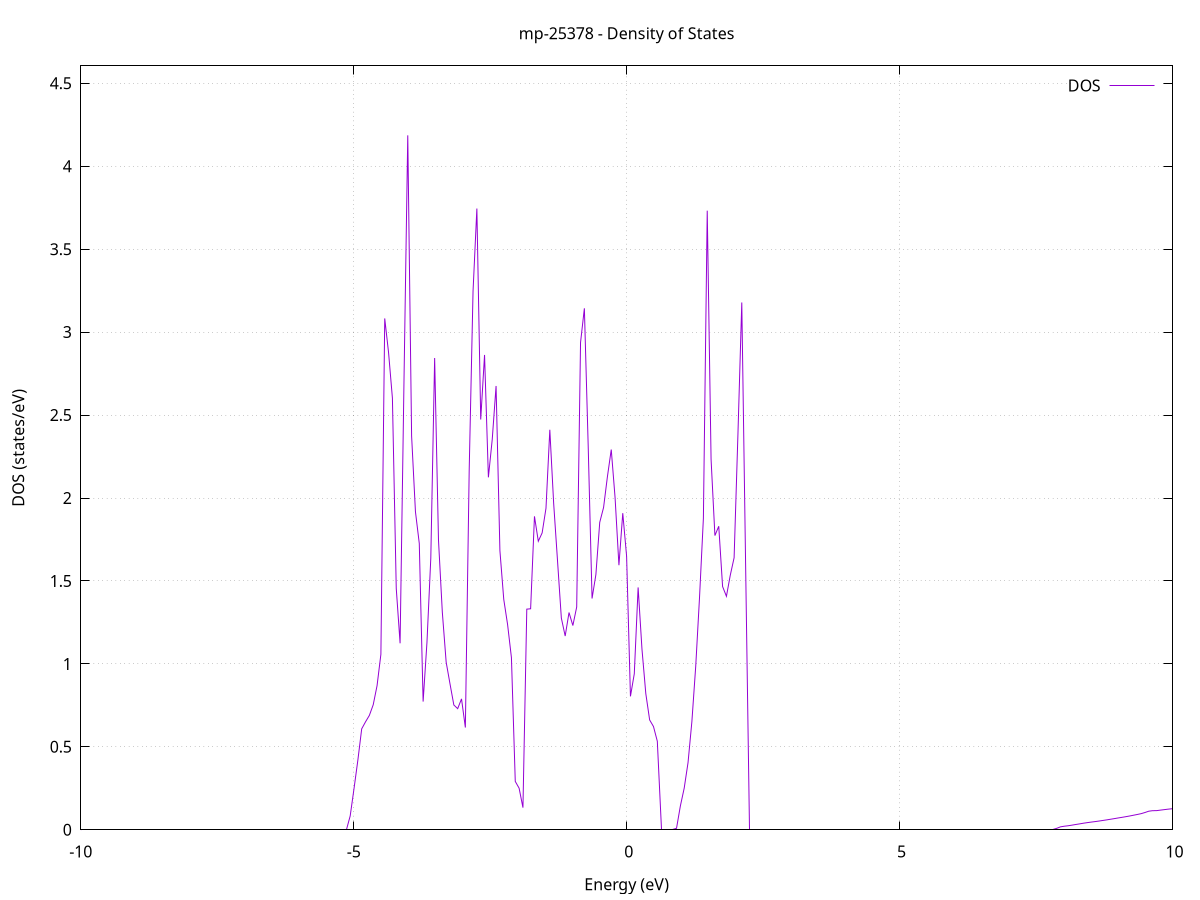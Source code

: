 set title 'mp-25378 - Density of States'
set xlabel 'Energy (eV)'
set ylabel 'DOS (states/eV)'
set grid
set xrange [-10:10]
set yrange [0:4.605]
set xzeroaxis lt -1
set terminal png size 800,600
set output 'mp-25378_dos_gnuplot.png'
plot '-' using 1:2 with lines title 'DOS'
-76.244400 0.000000
-76.174100 0.000000
-76.103800 0.000000
-76.033400 0.000000
-75.963100 0.000000
-75.892800 0.000000
-75.822400 0.000000
-75.752100 0.000000
-75.681800 0.000000
-75.611400 0.000000
-75.541100 0.000000
-75.470800 0.000000
-75.400400 0.000000
-75.330100 0.000000
-75.259700 0.000000
-75.189400 0.000000
-75.119100 0.000000
-75.048700 0.000000
-74.978400 0.000000
-74.908100 0.000000
-74.837700 0.000000
-74.767400 0.000000
-74.697100 0.000000
-74.626700 0.000000
-74.556400 0.000000
-74.486100 0.000000
-74.415700 0.000000
-74.345400 0.000000
-74.275000 0.000000
-74.204700 0.000000
-74.134400 0.000000
-74.064000 0.000000
-73.993700 0.000000
-73.923400 0.000000
-73.853000 0.000000
-73.782700 0.000000
-73.712400 0.000000
-73.642000 0.000000
-73.571700 0.000000
-73.501400 0.000000
-73.431000 0.000000
-73.360700 0.000000
-73.290300 0.000000
-73.220000 0.000000
-73.149700 0.000000
-73.079300 0.000000
-73.009000 0.000000
-72.938700 0.000000
-72.868300 0.000000
-72.798000 0.000000
-72.727700 0.000000
-72.657300 0.000000
-72.587000 0.000000
-72.516700 0.000000
-72.446300 0.000000
-72.376000 0.000000
-72.305700 0.000000
-72.235300 0.000000
-72.165000 0.000000
-72.094600 0.000000
-72.024300 0.000000
-71.954000 0.000000
-71.883600 0.000000
-71.813300 0.000000
-71.743000 0.000000
-71.672600 0.000000
-71.602300 0.000000
-71.532000 0.000000
-71.461600 0.000000
-71.391300 0.000000
-71.321000 0.000000
-71.250600 0.000000
-71.180300 0.000000
-71.109900 0.000000
-71.039600 0.000000
-70.969300 0.000000
-70.898900 0.000000
-70.828600 0.000000
-70.758300 0.000000
-70.687900 0.000000
-70.617600 0.000000
-70.547300 0.000000
-70.476900 0.000000
-70.406600 0.000000
-70.336300 0.000000
-70.265900 0.000000
-70.195600 0.000000
-70.125200 0.000000
-70.054900 0.000000
-69.984600 0.000000
-69.914200 0.000000
-69.843900 92.578200
-69.773600 0.000000
-69.703200 0.000000
-69.632900 0.000000
-69.562600 0.000000
-69.492200 0.000000
-69.421900 0.000000
-69.351600 0.000000
-69.281200 0.000000
-69.210900 0.000000
-69.140600 0.000000
-69.070200 0.000000
-68.999900 0.000000
-68.929500 0.000000
-68.859200 0.000000
-68.788900 0.000000
-68.718500 0.000000
-68.648200 0.000000
-68.577900 0.000000
-68.507500 0.000000
-68.437200 0.000000
-68.366900 0.000000
-68.296500 0.000000
-68.226200 0.000000
-68.155900 0.000000
-68.085500 0.000000
-68.015200 0.000000
-67.944800 0.000000
-67.874500 0.000000
-67.804200 0.000000
-67.733800 0.000000
-67.663500 0.000000
-67.593200 0.000000
-67.522800 0.000000
-67.452500 0.000000
-67.382200 0.000000
-67.311800 0.000000
-67.241500 0.000000
-67.171200 0.000000
-67.100800 0.000000
-67.030500 0.000000
-66.960100 0.000000
-66.889800 0.000000
-66.819500 0.000000
-66.749100 0.000000
-66.678800 0.000000
-66.608500 0.000000
-66.538100 0.000000
-66.467800 0.000000
-66.397500 0.000000
-66.327100 0.000000
-66.256800 0.000000
-66.186500 0.000000
-66.116100 0.000000
-66.045800 0.000000
-65.975500 0.000000
-65.905100 0.000000
-65.834800 0.000000
-65.764400 0.000000
-65.694100 0.000000
-65.623800 0.000000
-65.553400 0.000000
-65.483100 0.000000
-65.412800 0.000000
-65.342400 0.000000
-65.272100 0.000000
-65.201800 0.000000
-65.131400 0.000000
-65.061100 0.000000
-64.990800 0.000000
-64.920400 0.000000
-64.850100 0.000000
-64.779700 0.000000
-64.709400 0.000000
-64.639100 0.000000
-64.568700 0.000000
-64.498400 0.000000
-64.428100 0.000000
-64.357700 0.000000
-64.287400 0.000000
-64.217100 0.000000
-64.146700 0.000000
-64.076400 0.000000
-64.006100 0.000000
-63.935700 0.000000
-63.865400 0.000000
-63.795000 0.000000
-63.724700 0.000000
-63.654400 0.000000
-63.584000 0.000000
-63.513700 0.000000
-63.443400 0.000000
-63.373000 0.000000
-63.302700 0.000000
-63.232400 0.000000
-63.162000 0.000000
-63.091700 0.000000
-63.021400 0.000000
-62.951000 0.000000
-62.880700 0.000000
-62.810300 0.000000
-62.740000 0.000000
-62.669700 0.000000
-62.599300 0.000000
-62.529000 0.000000
-62.458700 0.000000
-62.388300 0.000000
-62.318000 0.000000
-62.247700 0.000000
-62.177300 0.000000
-62.107000 0.000000
-62.036700 0.000000
-61.966300 0.000000
-61.896000 0.000000
-61.825700 0.000000
-61.755300 0.000000
-61.685000 0.000000
-61.614600 0.000000
-61.544300 0.000000
-61.474000 0.000000
-61.403600 0.000000
-61.333300 0.000000
-61.263000 0.000000
-61.192600 0.000000
-61.122300 0.000000
-61.052000 0.000000
-60.981600 0.000000
-60.911300 0.000000
-60.841000 0.000000
-60.770600 0.000000
-60.700300 0.000000
-60.629900 0.000000
-60.559600 0.000000
-60.489300 0.000000
-60.418900 0.000000
-60.348600 0.000000
-60.278300 0.000000
-60.207900 0.000000
-60.137600 0.000000
-60.067300 0.000000
-59.996900 0.000000
-59.926600 0.000000
-59.856300 0.000000
-59.785900 0.000000
-59.715600 0.000000
-59.645200 0.000000
-59.574900 0.000000
-59.504600 0.000000
-59.434200 0.000000
-59.363900 0.000000
-59.293600 0.000000
-59.223200 0.000000
-59.152900 0.000000
-59.082600 0.000000
-59.012200 0.000000
-58.941900 0.000000
-58.871600 0.000000
-58.801200 0.000000
-58.730900 0.000000
-58.660600 0.000000
-58.590200 0.000000
-58.519900 0.000000
-58.449500 0.000000
-58.379200 0.000000
-58.308900 0.000000
-58.238500 0.000000
-58.168200 0.000000
-58.097900 0.000000
-58.027500 0.000000
-57.957200 0.000000
-57.886900 0.000000
-57.816500 0.000000
-57.746200 0.000000
-57.675900 0.000000
-57.605500 0.000000
-57.535200 0.000000
-57.464800 0.000000
-57.394500 0.000000
-57.324200 0.000000
-57.253800 0.000000
-57.183500 0.000000
-57.113200 0.000000
-57.042800 0.000000
-56.972500 0.000000
-56.902200 0.000000
-56.831800 0.000000
-56.761500 0.000000
-56.691200 0.000000
-56.620800 0.000000
-56.550500 0.000000
-56.480100 0.000000
-56.409800 0.000000
-56.339500 0.000000
-56.269100 0.000000
-56.198800 0.000000
-56.128500 0.000000
-56.058100 0.000000
-55.987800 0.000000
-55.917500 0.000000
-55.847100 0.000000
-55.776800 0.000000
-55.706500 0.000000
-55.636100 0.000000
-55.565800 0.000000
-55.495400 0.000000
-55.425100 0.000000
-55.354800 0.000000
-55.284400 0.000000
-55.214100 0.000000
-55.143800 0.000000
-55.073400 0.000000
-55.003100 0.000000
-54.932800 0.000000
-54.862400 0.000000
-54.792100 0.000000
-54.721800 0.000000
-54.651400 0.000000
-54.581100 0.000000
-54.510800 0.000000
-54.440400 0.000000
-54.370100 0.000000
-54.299700 0.000000
-54.229400 0.000000
-54.159100 0.000000
-54.088700 0.000000
-54.018400 0.000000
-53.948100 0.000000
-53.877700 0.000000
-53.807400 0.000000
-53.737100 0.000000
-53.666700 0.000000
-53.596400 0.000000
-53.526100 0.000000
-53.455700 0.000000
-53.385400 0.000000
-53.315000 0.000000
-53.244700 0.000000
-53.174400 0.000000
-53.104000 0.000000
-53.033700 0.000000
-52.963400 0.000000
-52.893000 0.000000
-52.822700 0.000000
-52.752400 0.000000
-52.682000 0.000000
-52.611700 0.000000
-52.541400 0.000000
-52.471000 0.000000
-52.400700 0.000000
-52.330300 0.000000
-52.260000 0.000000
-52.189700 0.000000
-52.119300 0.000000
-52.049000 0.000000
-51.978700 0.000000
-51.908300 0.000000
-51.838000 0.000000
-51.767700 0.000000
-51.697300 0.000000
-51.627000 0.000000
-51.556700 0.000000
-51.486300 0.000000
-51.416000 0.000000
-51.345700 0.000000
-51.275300 0.000000
-51.205000 0.000000
-51.134600 0.000000
-51.064300 0.000000
-50.994000 0.000000
-50.923600 0.000000
-50.853300 0.000000
-50.783000 0.000000
-50.712600 0.000000
-50.642300 0.000000
-50.572000 0.000000
-50.501600 0.000000
-50.431300 0.000000
-50.361000 0.000000
-50.290600 0.000000
-50.220300 0.000000
-50.149900 0.000000
-50.079600 0.000000
-50.009300 0.000000
-49.938900 0.000000
-49.868600 0.000000
-49.798300 0.000000
-49.727900 0.000000
-49.657600 0.000000
-49.587300 0.000000
-49.516900 0.000000
-49.446600 0.000000
-49.376300 0.000000
-49.305900 0.000000
-49.235600 0.000000
-49.165200 0.000000
-49.094900 0.000000
-49.024600 0.000000
-48.954200 0.000000
-48.883900 0.000000
-48.813600 0.000000
-48.743200 0.000000
-48.672900 0.000000
-48.602600 0.000000
-48.532200 0.000000
-48.461900 0.000000
-48.391600 0.000000
-48.321200 0.000000
-48.250900 0.000000
-48.180500 0.000000
-48.110200 0.000000
-48.039900 0.000000
-47.969500 0.000000
-47.899200 0.000000
-47.828900 0.000000
-47.758500 0.000000
-47.688200 0.000000
-47.617900 0.000000
-47.547500 0.000000
-47.477200 0.000000
-47.406900 0.000000
-47.336500 0.000000
-47.266200 0.000000
-47.195900 0.000000
-47.125500 0.000000
-47.055200 0.000000
-46.984800 0.000000
-46.914500 0.000000
-46.844200 0.000000
-46.773800 0.000000
-46.703500 0.000000
-46.633200 0.000000
-46.562800 0.000000
-46.492500 0.000000
-46.422200 0.000000
-46.351800 0.000000
-46.281500 0.000000
-46.211200 0.000000
-46.140800 0.000000
-46.070500 0.000000
-46.000100 0.000000
-45.929800 0.000000
-45.859500 0.000000
-45.789100 0.000000
-45.718800 0.000000
-45.648500 0.000000
-45.578100 0.000000
-45.507800 0.000000
-45.437500 0.000000
-45.367100 0.000000
-45.296800 0.000000
-45.226500 0.000000
-45.156100 0.000000
-45.085800 0.000000
-45.015400 0.000000
-44.945100 0.000000
-44.874800 0.000000
-44.804400 0.000000
-44.734100 0.000000
-44.663800 0.000000
-44.593400 0.000000
-44.523100 0.000000
-44.452800 0.000000
-44.382400 0.000000
-44.312100 0.000000
-44.241800 0.000000
-44.171400 0.000000
-44.101100 0.000000
-44.030800 0.000000
-43.960400 0.000000
-43.890100 0.000000
-43.819700 0.000000
-43.749400 0.000000
-43.679100 0.000000
-43.608700 0.000000
-43.538400 0.000000
-43.468100 0.000000
-43.397700 0.000000
-43.327400 0.000000
-43.257100 0.000000
-43.186700 0.000000
-43.116400 0.000000
-43.046100 0.000000
-42.975700 0.000000
-42.905400 0.000000
-42.835000 0.000000
-42.764700 0.000000
-42.694400 0.000000
-42.624000 0.000000
-42.553700 0.000000
-42.483400 0.000000
-42.413000 0.000000
-42.342700 0.000000
-42.272400 0.000000
-42.202000 0.000000
-42.131700 0.000000
-42.061400 0.000000
-41.991000 0.000000
-41.920700 0.000000
-41.850300 0.000000
-41.780000 0.000000
-41.709700 0.000000
-41.639300 0.000000
-41.569000 0.000000
-41.498700 0.000000
-41.428300 0.000000
-41.358000 0.000000
-41.287700 0.000000
-41.217300 0.000000
-41.147000 0.000000
-41.076700 0.000000
-41.006300 0.000000
-40.936000 0.000000
-40.865700 0.000000
-40.795300 0.000000
-40.725000 0.000000
-40.654600 0.000000
-40.584300 0.000000
-40.514000 0.000000
-40.443600 0.000000
-40.373300 0.000000
-40.303000 0.000000
-40.232600 0.000000
-40.162300 0.000000
-40.092000 0.000000
-40.021600 0.000000
-39.951300 0.000000
-39.881000 0.000000
-39.810600 0.000000
-39.740300 0.000000
-39.669900 0.000000
-39.599600 0.000000
-39.529300 0.000000
-39.458900 0.000000
-39.388600 0.000000
-39.318300 0.000000
-39.247900 0.000000
-39.177600 0.000000
-39.107300 0.000000
-39.036900 0.000000
-38.966600 0.000000
-38.896300 0.000000
-38.825900 0.000000
-38.755600 0.000000
-38.685200 0.000000
-38.614900 0.000000
-38.544600 0.000000
-38.474200 0.000000
-38.403900 0.000000
-38.333600 0.000000
-38.263200 0.000000
-38.192900 0.000000
-38.122600 0.000000
-38.052200 0.000000
-37.981900 0.000000
-37.911600 0.000000
-37.841200 0.000000
-37.770900 0.000000
-37.700500 0.000000
-37.630200 0.000000
-37.559900 0.000000
-37.489500 0.000000
-37.419200 0.000000
-37.348900 0.000000
-37.278500 0.000000
-37.208200 0.000000
-37.137900 0.000000
-37.067500 0.000000
-36.997200 0.000000
-36.926900 0.000000
-36.856500 0.000000
-36.786200 0.000000
-36.715900 0.000000
-36.645500 0.000000
-36.575200 0.000000
-36.504800 0.000000
-36.434500 0.000000
-36.364200 0.000000
-36.293800 0.000000
-36.223500 0.000000
-36.153200 0.000000
-36.082800 0.000000
-36.012500 0.000000
-35.942200 0.000000
-35.871800 0.000000
-35.801500 0.000000
-35.731200 0.000000
-35.660800 0.000000
-35.590500 0.000000
-35.520100 0.000000
-35.449800 0.000000
-35.379500 0.000000
-35.309100 0.000000
-35.238800 0.000000
-35.168500 0.000000
-35.098100 0.000000
-35.027800 0.000000
-34.957500 0.000000
-34.887100 0.000000
-34.816800 0.000000
-34.746500 0.000000
-34.676100 0.000000
-34.605800 0.000000
-34.535400 0.000000
-34.465100 0.000000
-34.394800 0.000000
-34.324400 0.000000
-34.254100 0.000000
-34.183800 0.000000
-34.113400 0.000000
-34.043100 0.000000
-33.972800 0.000000
-33.902400 0.000000
-33.832100 0.000000
-33.761800 0.000000
-33.691400 0.000000
-33.621100 0.000000
-33.550800 0.000000
-33.480400 0.000000
-33.410100 0.000000
-33.339700 0.000000
-33.269400 0.000000
-33.199100 0.000000
-33.128700 0.000000
-33.058400 0.000000
-32.988100 0.000000
-32.917700 0.000000
-32.847400 0.000000
-32.777100 0.000000
-32.706700 0.000000
-32.636400 0.000000
-32.566100 0.000000
-32.495700 0.000000
-32.425400 0.000000
-32.355000 0.000000
-32.284700 0.000000
-32.214400 0.000000
-32.144000 0.000000
-32.073700 0.000000
-32.003400 0.000000
-31.933000 0.000000
-31.862700 0.000000
-31.792400 0.000000
-31.722000 0.000000
-31.651700 0.000000
-31.581400 0.000000
-31.511000 0.000000
-31.440700 0.000000
-31.370300 0.000000
-31.300000 0.000000
-31.229700 0.000000
-31.159300 0.000000
-31.089000 0.000000
-31.018700 0.000000
-30.948300 0.000000
-30.878000 0.000000
-30.807700 0.000000
-30.737300 0.000000
-30.667000 0.000000
-30.596700 0.000000
-30.526300 0.000000
-30.456000 0.000000
-30.385600 0.000000
-30.315300 0.000000
-30.245000 0.000000
-30.174600 0.000000
-30.104300 0.000000
-30.034000 0.000000
-29.963600 0.000000
-29.893300 0.000000
-29.823000 0.000000
-29.752600 0.000000
-29.682300 0.000000
-29.612000 0.000000
-29.541600 0.000000
-29.471300 0.000000
-29.401000 0.000000
-29.330600 0.000000
-29.260300 0.000000
-29.189900 0.000000
-29.119600 0.000000
-29.049300 0.000000
-28.978900 0.000000
-28.908600 0.000000
-28.838300 0.000000
-28.767900 0.000000
-28.697600 0.000000
-28.627300 0.000000
-28.556900 0.000000
-28.486600 0.000000
-28.416300 0.000000
-28.345900 0.000000
-28.275600 0.000000
-28.205200 0.000000
-28.134900 0.000000
-28.064600 0.000000
-27.994200 0.000000
-27.923900 0.000000
-27.853600 0.000000
-27.783200 0.000000
-27.712900 0.000000
-27.642600 0.000000
-27.572200 0.000000
-27.501900 0.000000
-27.431600 0.000000
-27.361200 0.000000
-27.290900 0.000000
-27.220500 0.000000
-27.150200 0.000000
-27.079900 0.000000
-27.009500 0.000000
-26.939200 0.000000
-26.868900 0.000000
-26.798500 0.000000
-26.728200 0.000000
-26.657900 0.000000
-26.587500 0.000000
-26.517200 0.000000
-26.446900 0.000000
-26.376500 0.000000
-26.306200 0.000000
-26.235900 0.000000
-26.165500 0.000000
-26.095200 0.000000
-26.024800 0.000000
-25.954500 0.000000
-25.884200 0.000000
-25.813800 0.000000
-25.743500 0.000000
-25.673200 0.000000
-25.602800 0.000000
-25.532500 0.000000
-25.462200 0.000000
-25.391800 0.000000
-25.321500 0.000000
-25.251200 0.000000
-25.180800 0.000000
-25.110500 0.000000
-25.040100 0.000000
-24.969800 0.000000
-24.899500 0.000000
-24.829100 0.000000
-24.758800 0.000000
-24.688500 0.000000
-24.618100 0.000000
-24.547800 0.000000
-24.477500 0.000000
-24.407100 0.000000
-24.336800 0.000000
-24.266500 0.000000
-24.196100 0.000000
-24.125800 0.000000
-24.055400 0.000000
-23.985100 0.000000
-23.914800 0.000000
-23.844400 0.000000
-23.774100 0.000000
-23.703800 0.000000
-23.633400 0.000000
-23.563100 0.000000
-23.492800 0.000000
-23.422400 0.000000
-23.352100 0.000000
-23.281800 0.000000
-23.211400 0.000000
-23.141100 0.000000
-23.070700 0.000000
-23.000400 0.000000
-22.930100 0.000000
-22.859700 0.000000
-22.789400 0.000000
-22.719100 0.000000
-22.648700 0.000000
-22.578400 0.000000
-22.508100 0.000000
-22.437700 0.000000
-22.367400 0.000000
-22.297100 0.000000
-22.226700 0.000000
-22.156400 0.000000
-22.086100 0.000000
-22.015700 0.000000
-21.945400 0.000000
-21.875000 0.000000
-21.804700 0.000000
-21.734400 0.000000
-21.664000 0.000000
-21.593700 0.000000
-21.523400 0.000000
-21.453000 0.000000
-21.382700 0.000000
-21.312400 0.000000
-21.242000 0.000000
-21.171700 0.000000
-21.101400 0.000000
-21.031000 0.000000
-20.960700 0.000000
-20.890300 0.000000
-20.820000 0.000000
-20.749700 0.000000
-20.679300 0.000000
-20.609000 0.000000
-20.538700 0.000000
-20.468300 0.000000
-20.398000 0.000000
-20.327700 0.000000
-20.257300 0.000000
-20.187000 0.000000
-20.116700 0.000000
-20.046300 0.000000
-19.976000 0.000000
-19.905600 0.000000
-19.835300 0.000000
-19.765000 0.000000
-19.694600 0.000000
-19.624300 0.000000
-19.554000 0.000000
-19.483600 0.000000
-19.413300 0.000000
-19.343000 0.000000
-19.272600 0.000000
-19.202300 0.000000
-19.132000 0.000000
-19.061600 0.000000
-18.991300 0.000000
-18.921000 0.000000
-18.850600 0.000000
-18.780300 0.000000
-18.709900 0.000000
-18.639600 0.000000
-18.569300 0.000000
-18.498900 0.000000
-18.428600 0.000000
-18.358300 0.000000
-18.287900 0.000000
-18.217600 0.000000
-18.147300 0.000000
-18.076900 0.000000
-18.006600 0.000000
-17.936300 0.000000
-17.865900 0.000000
-17.795600 0.095000
-17.725200 0.242000
-17.654900 0.352300
-17.584600 0.372900
-17.514200 0.383000
-17.443900 0.394500
-17.373600 0.401500
-17.303200 0.420200
-17.232900 0.435600
-17.162600 0.449900
-17.092200 0.468900
-17.021900 0.491500
-16.951600 0.519200
-16.881200 0.545300
-16.810900 0.570600
-16.740500 0.617700
-16.670200 0.671500
-16.599900 0.716500
-16.529500 0.792300
-16.459200 0.930500
-16.388900 1.113100
-16.318500 1.650000
-16.248200 0.850700
-16.177900 0.465600
-16.107500 0.045500
-16.037200 4.094900
-15.966900 2.456800
-15.896500 2.535400
-15.826200 3.745500
-15.755900 1.819100
-15.685500 1.027100
-15.615200 0.000000
-15.544800 0.000000
-15.474500 0.000000
-15.404200 0.000000
-15.333800 0.000000
-15.263500 0.000000
-15.193200 0.000000
-15.122800 0.000000
-15.052500 0.000000
-14.982200 0.000000
-14.911800 0.000000
-14.841500 0.000000
-14.771200 0.000000
-14.700800 0.000000
-14.630500 0.000000
-14.560100 0.000000
-14.489800 0.000000
-14.419500 0.000000
-14.349100 0.000000
-14.278800 0.000000
-14.208500 0.000000
-14.138100 0.000000
-14.067800 0.000000
-13.997500 0.000000
-13.927100 0.000000
-13.856800 0.000000
-13.786500 0.000000
-13.716100 0.000000
-13.645800 0.000000
-13.575400 0.000000
-13.505100 0.000000
-13.434800 0.000000
-13.364400 0.000000
-13.294100 0.000000
-13.223800 0.000000
-13.153400 0.000000
-13.083100 0.000000
-13.012800 0.000000
-12.942400 0.000000
-12.872100 0.000000
-12.801800 0.000000
-12.731400 0.000000
-12.661100 0.000000
-12.590700 0.000000
-12.520400 0.000000
-12.450100 0.000000
-12.379700 0.000000
-12.309400 0.000000
-12.239100 0.000000
-12.168700 0.000000
-12.098400 0.000000
-12.028100 0.000000
-11.957700 0.000000
-11.887400 0.000000
-11.817100 0.000000
-11.746700 0.000000
-11.676400 0.000000
-11.606100 0.000000
-11.535700 0.000000
-11.465400 0.000000
-11.395000 0.000000
-11.324700 0.000000
-11.254400 0.000000
-11.184000 0.000000
-11.113700 0.000000
-11.043400 0.000000
-10.973000 0.000000
-10.902700 0.000000
-10.832400 0.000000
-10.762000 0.000000
-10.691700 0.000000
-10.621400 0.000000
-10.551000 0.000000
-10.480700 0.000000
-10.410300 0.000000
-10.340000 0.000000
-10.269700 0.000000
-10.199300 0.000000
-10.129000 0.000000
-10.058700 0.000000
-9.988300 0.000000
-9.918000 0.000000
-9.847700 0.000000
-9.777300 0.000000
-9.707000 0.000000
-9.636700 0.000000
-9.566300 0.000000
-9.496000 0.000000
-9.425600 0.000000
-9.355300 0.000000
-9.285000 0.000000
-9.214600 0.000000
-9.144300 0.000000
-9.074000 0.000000
-9.003600 0.000000
-8.933300 0.000000
-8.863000 0.000000
-8.792600 0.000000
-8.722300 0.000000
-8.652000 0.000000
-8.581600 0.000000
-8.511300 0.000000
-8.441000 0.000000
-8.370600 0.000000
-8.300300 0.000000
-8.229900 0.000000
-8.159600 0.000000
-8.089300 0.000000
-8.018900 0.000000
-7.948600 0.000000
-7.878300 0.000000
-7.807900 0.000000
-7.737600 0.000000
-7.667300 0.000000
-7.596900 0.000000
-7.526600 0.000000
-7.456300 0.000000
-7.385900 0.000000
-7.315600 0.000000
-7.245200 0.000000
-7.174900 0.000000
-7.104600 0.000000
-7.034200 0.000000
-6.963900 0.000000
-6.893600 0.000000
-6.823200 0.000000
-6.752900 0.000000
-6.682600 0.000000
-6.612200 0.000000
-6.541900 0.000000
-6.471600 0.000000
-6.401200 0.000000
-6.330900 0.000000
-6.260500 0.000000
-6.190200 0.000000
-6.119900 0.000000
-6.049500 0.000000
-5.979200 0.000000
-5.908900 0.000000
-5.838500 0.000000
-5.768200 0.000000
-5.697900 0.000000
-5.627500 0.000000
-5.557200 0.000000
-5.486900 0.000000
-5.416500 0.000000
-5.346200 0.000000
-5.275800 0.000000
-5.205500 0.000000
-5.135200 0.000000
-5.064800 0.083200
-4.994500 0.248200
-4.924200 0.419300
-4.853800 0.608500
-4.783500 0.650800
-4.713200 0.689600
-4.642800 0.753700
-4.572500 0.868500
-4.502200 1.057800
-4.431800 3.082500
-4.361500 2.876200
-4.291200 2.602200
-4.220800 1.455200
-4.150500 1.124200
-4.080100 2.683000
-4.009800 4.186100
-3.939500 2.373600
-3.869100 1.917400
-3.798800 1.725600
-3.728500 0.772700
-3.658100 1.130000
-3.587800 1.638000
-3.517500 2.843800
-3.447100 1.746900
-3.376800 1.311600
-3.306500 1.010600
-3.236100 0.879600
-3.165800 0.752200
-3.095400 0.730200
-3.025100 0.789100
-2.954800 0.616400
-2.884400 2.168300
-2.814100 3.245600
-2.743800 3.744800
-2.673400 2.473300
-2.603100 2.862500
-2.532800 2.124600
-2.462400 2.352800
-2.392100 2.675300
-2.321800 1.682900
-2.251400 1.389200
-2.181100 1.237200
-2.110700 1.037500
-2.040400 0.291500
-1.970100 0.250700
-1.899700 0.133500
-1.829400 1.330000
-1.759100 1.332300
-1.688700 1.889400
-1.618400 1.739500
-1.548100 1.789700
-1.477700 1.938100
-1.407400 2.411300
-1.337100 1.968100
-1.266700 1.623200
-1.196400 1.276600
-1.126100 1.167900
-1.055700 1.309700
-0.985400 1.231200
-0.915000 1.343100
-0.844700 2.937000
-0.774400 3.143500
-0.704000 2.308900
-0.633700 1.394200
-0.563400 1.538700
-0.493000 1.853100
-0.422700 1.942900
-0.352400 2.128300
-0.282000 2.292100
-0.211700 2.001100
-0.141400 1.594900
-0.071000 1.908700
-0.000700 1.648900
0.069700 0.804300
0.140000 0.940300
0.210300 1.460900
0.280700 1.089200
0.351000 0.820800
0.421300 0.662100
0.491700 0.622400
0.562000 0.533500
0.632300 0.000000
0.702700 0.000000
0.773000 0.000000
0.843300 0.000000
0.913700 0.008800
0.984000 0.143200
1.054400 0.250800
1.124700 0.405000
1.195000 0.651400
1.265400 0.985000
1.335700 1.403900
1.406000 1.877800
1.476400 3.732300
1.546700 2.233600
1.617000 1.773500
1.687400 1.829800
1.757700 1.466400
1.828000 1.407400
1.898400 1.534100
1.968700 1.639900
2.039100 2.386500
2.109400 3.178600
2.179700 1.594500
2.250100 0.000000
2.320400 0.000000
2.390700 0.000000
2.461100 0.000000
2.531400 0.000000
2.601700 0.000000
2.672100 0.000000
2.742400 0.000000
2.812700 0.000000
2.883100 0.000000
2.953400 0.000000
3.023700 0.000000
3.094100 0.000000
3.164400 0.000000
3.234800 0.000000
3.305100 0.000000
3.375400 0.000000
3.445800 0.000000
3.516100 0.000000
3.586400 0.000000
3.656800 0.000000
3.727100 0.000000
3.797400 0.000000
3.867800 0.000000
3.938100 0.000000
4.008400 0.000000
4.078800 0.000000
4.149100 0.000000
4.219500 0.000000
4.289800 0.000000
4.360100 0.000000
4.430500 0.000000
4.500800 0.000000
4.571100 0.000000
4.641500 0.000000
4.711800 0.000000
4.782100 0.000000
4.852500 0.000000
4.922800 0.000000
4.993100 0.000000
5.063500 0.000000
5.133800 0.000000
5.204200 0.000000
5.274500 0.000000
5.344800 0.000000
5.415200 0.000000
5.485500 0.000000
5.555800 0.000000
5.626200 0.000000
5.696500 0.000000
5.766800 0.000000
5.837200 0.000000
5.907500 0.000000
5.977800 0.000000
6.048200 0.000000
6.118500 0.000000
6.188800 0.000000
6.259200 0.000000
6.329500 0.000000
6.399900 0.000000
6.470200 0.000000
6.540500 0.000000
6.610900 0.000000
6.681200 0.000000
6.751500 0.000000
6.821900 0.000000
6.892200 0.000000
6.962500 0.000000
7.032900 0.000000
7.103200 0.000000
7.173500 0.000000
7.243900 0.000000
7.314200 0.000000
7.384600 0.000000
7.454900 0.000000
7.525200 0.000000
7.595600 0.000000
7.665900 0.000000
7.736200 0.000000
7.806600 0.001600
7.876900 0.008500
7.947200 0.017600
8.017600 0.021500
8.087900 0.024200
8.158200 0.027900
8.228600 0.031900
8.298900 0.035600
8.369300 0.039600
8.439600 0.043100
8.509900 0.046300
8.580300 0.049200
8.650600 0.052500
8.720900 0.056000
8.791300 0.059500
8.861600 0.063300
8.931900 0.067100
9.002300 0.071100
9.072600 0.074900
9.142900 0.078800
9.213300 0.083000
9.283600 0.087600
9.354000 0.092200
9.424300 0.097100
9.494600 0.104000
9.565000 0.111900
9.635300 0.115100
9.705600 0.115300
9.776000 0.118400
9.846300 0.121300
9.916600 0.124200
9.987000 0.126600
10.057300 0.128500
10.127600 0.131100
10.198000 0.134100
10.268300 0.137200
10.338600 0.143400
10.409000 0.155900
10.479300 0.164200
10.549700 0.172600
10.620000 0.180700
10.690300 0.189900
10.760700 0.199300
10.831000 0.209100
10.901300 0.219300
10.971700 0.230000
11.042000 0.241500
11.112300 0.253900
11.182700 0.267400
11.253000 0.283100
11.323300 0.301100
11.393700 0.325200
11.464000 0.344200
11.534400 0.349700
11.604700 0.365100
11.675000 0.381500
11.745400 0.399100
11.815700 0.418500
11.886000 0.440600
11.956400 0.463000
12.026700 0.490300
12.097000 0.530800
12.167400 0.587900
12.237700 0.685500
12.308000 0.787300
12.378400 0.810600
12.448700 0.832000
12.519100 0.814900
12.589400 0.748100
12.659700 0.709600
12.730100 0.697400
12.800400 0.670800
12.870700 0.675100
12.941100 0.682200
13.011400 0.670900
13.081700 0.661700
13.152100 0.650000
13.222400 0.638900
13.292700 0.645800
13.363100 0.708400
13.433400 0.538800
13.503700 0.433500
13.574100 0.431300
13.644400 0.429600
13.714800 0.440500
13.785100 0.478000
13.855400 0.498900
13.925800 0.512600
13.996100 0.349000
14.066400 0.247200
14.136800 0.200200
14.207100 0.177700
14.277400 0.258800
14.347800 0.373800
14.418100 0.461900
14.488400 0.523200
14.558800 0.614600
14.629100 0.723000
14.699500 0.786700
14.769800 0.854800
14.840100 0.772400
14.910500 0.773200
14.980800 0.805600
15.051100 0.775200
15.121500 0.776900
15.191800 0.792200
15.262100 0.756500
15.332500 0.682700
15.402800 0.639000
15.473100 0.478100
15.543500 0.467400
15.613800 0.451000
15.684200 0.415300
15.754500 0.401600
15.824800 0.386000
15.895200 0.379200
15.965500 0.387700
16.035800 0.420800
16.106200 0.563800
16.176500 0.664700
16.246800 0.751800
16.317200 0.784800
16.387500 0.624900
16.457800 0.574300
16.528200 0.622200
16.598500 0.717800
16.668800 1.319700
16.739200 2.103300
16.809500 1.655600
16.879900 1.252200
16.950200 1.080700
17.020500 0.884900
17.090900 0.667800
17.161200 0.790500
17.231500 0.899000
17.301900 1.006200
17.372200 1.515100
17.442500 0.965300
17.512900 0.835100
17.583200 0.764100
17.653500 0.702300
17.723900 0.655900
17.794200 0.622500
17.864600 0.654600
17.934900 0.589900
18.005200 0.523100
18.075600 0.515700
18.145900 0.423800
18.216200 0.432000
18.286600 0.440100
18.356900 0.469900
18.427200 0.497800
18.497600 0.466500
18.567900 0.439800
18.638200 0.424900
18.708600 0.403600
18.778900 0.418200
18.849300 0.432900
18.919600 0.444600
18.989900 0.463200
19.060300 0.506400
19.130600 0.606800
19.200900 0.704500
19.271300 0.514600
19.341600 0.473200
19.411900 0.441600
19.482300 0.274600
19.552600 0.248900
19.622900 0.257800
19.693300 0.295300
19.763600 0.364600
19.834000 0.492300
19.904300 0.627800
19.974600 0.798000
20.045000 1.175200
20.115300 1.016100
20.185600 0.668200
20.256000 0.601600
20.326300 0.740800
20.396600 0.608300
20.467000 0.906600
20.537300 1.413300
20.607600 0.764700
20.678000 0.657000
20.748300 0.580400
20.818600 0.522700
20.889000 0.488900
20.959300 0.465300
21.029700 0.447600
21.100000 0.429500
21.170300 0.416500
21.240700 0.406900
21.311000 0.399400
21.381300 0.397900
21.451700 0.408800
21.522000 0.415200
21.592300 0.408300
21.662700 0.399000
21.733000 0.421000
21.803300 0.419600
21.873700 0.397400
21.944000 0.228600
22.014400 0.184000
22.084700 0.156600
22.155000 0.147900
22.225400 0.251200
22.295700 0.410000
22.366000 0.509800
22.436400 0.486100
22.506700 0.497400
22.577000 0.495700
22.647400 0.475100
22.717700 0.454200
22.788000 0.453200
22.858400 0.460600
22.928700 0.467100
22.999100 0.475600
23.069400 0.493100
23.139700 0.514700
23.210100 0.565200
23.280400 0.666400
23.350700 0.591700
23.421100 0.541300
23.491400 0.591000
23.561700 0.731700
23.632100 0.858600
23.702400 0.822000
23.772700 0.730000
23.843100 0.706900
23.913400 0.662800
23.983700 0.621400
24.054100 0.534000
24.124400 0.463300
24.194800 0.456700
24.265100 0.590700
24.335400 0.543800
24.405800 0.526300
24.476100 0.508900
24.546400 0.501900
24.616800 0.495100
24.687100 0.510000
24.757400 0.541900
24.827800 0.569500
24.898100 0.546100
24.968400 0.526700
25.038800 0.516100
25.109100 0.522800
25.179500 0.527400
25.249800 0.563400
25.320100 0.582100
25.390500 0.577000
25.460800 0.577500
25.531100 0.589400
25.601500 0.599400
25.671800 0.616400
25.742100 0.619300
25.812500 0.604800
25.882800 0.597200
25.953100 0.597300
26.023500 0.599800
26.093800 0.586500
26.164200 0.555400
26.234500 0.494700
26.304800 0.464200
26.375200 0.438100
26.445500 0.436400
26.515800 0.404300
26.586200 0.365800
26.656500 0.353600
26.726800 0.357800
26.797200 0.357200
26.867500 0.384100
26.937800 0.418400
27.008200 0.459300
27.078500 0.504900
27.148900 0.511000
27.219200 0.558300
27.289500 0.548900
27.359900 0.568000
27.430200 0.609900
27.500500 0.643100
27.570900 0.679900
27.641200 0.694800
27.711500 0.654300
27.781900 0.611800
27.852200 0.610000
27.922500 0.600000
27.992900 0.593800
28.063200 0.574600
28.133500 0.540400
28.203900 0.504000
28.274200 0.483700
28.344600 0.485700
28.414900 0.452900
28.485200 0.436900
28.555600 0.452700
28.625900 0.513100
28.696200 0.567600
28.766600 0.551200
28.836900 0.538500
28.907200 0.558300
28.977600 0.593000
29.047900 0.573100
29.118200 0.576200
29.188600 0.553000
29.258900 0.546600
29.329300 0.567900
29.399600 0.582300
29.469900 0.592700
29.540300 0.559200
29.610600 0.528500
29.680900 0.496600
29.751300 0.477100
29.821600 0.473200
29.891900 0.470900
29.962300 0.474700
30.032600 0.483000
30.102900 0.509600
30.173300 0.562400
30.243600 0.586200
30.314000 0.609500
30.384300 0.633900
30.454600 0.652500
30.525000 0.660500
30.595300 0.677100
30.665600 0.685700
30.736000 0.670900
30.806300 0.622900
30.876600 0.625100
30.947000 0.623500
31.017300 0.613700
31.087600 0.600300
31.158000 0.574800
31.228300 0.560600
31.298600 0.559500
31.369000 0.565400
31.439300 0.602200
31.509700 0.640300
31.580000 0.649900
31.650300 0.595400
31.720700 0.600900
31.791000 0.646700
31.861300 0.662400
31.931700 0.657900
32.002000 0.656700
32.072300 0.658700
32.142700 0.708300
32.213000 0.738800
32.283300 0.797900
32.353700 0.908000
32.424000 0.972600
32.494400 1.055000
32.564700 1.243800
32.635000 1.811800
32.705400 8.533000
32.775700 2.137100
32.846000 1.443300
32.916400 1.048600
32.986700 0.921100
33.057000 0.845900
33.127400 0.818500
33.197700 0.800400
33.268000 0.776500
33.338400 0.778800
33.408700 0.799800
33.479100 0.825000
33.549400 0.847400
33.619700 0.884800
33.690100 0.929400
33.760400 1.081300
33.830700 1.248700
33.901100 1.197100
33.971400 1.093700
34.041700 1.057900
34.112100 1.154300
34.182400 1.096700
34.252700 0.916300
34.323100 0.915400
34.393400 0.822000
34.463800 0.794300
34.534100 0.813100
34.604400 0.886400
34.674800 0.989000
34.745100 1.034900
34.815400 1.057800
34.885800 1.149400
34.956100 1.272100
35.026400 1.228600
35.096800 1.130800
35.167100 0.986200
35.237400 0.937300
35.307800 0.892700
35.378100 0.863400
35.448400 0.970300
35.518800 0.927600
35.589100 0.962300
35.659500 0.993000
35.729800 1.069900
35.800100 1.168700
35.870500 1.278900
35.940800 1.397300
36.011100 1.149400
36.081500 1.021900
36.151800 0.945800
36.222100 0.870900
36.292500 1.008200
36.362800 1.197500
36.433100 1.146100
36.503500 1.135300
36.573800 1.033700
36.644200 0.896400
36.714500 0.824600
36.784800 0.793900
36.855200 0.789800
36.925500 0.809800
36.995800 0.840500
37.066200 0.824700
37.136500 0.860100
37.206800 0.946600
37.277200 1.007100
37.347500 0.959100
37.417800 0.960900
37.488200 0.952300
37.558500 0.983700
37.628900 1.097100
37.699200 1.136500
37.769500 1.074400
37.839900 1.021200
37.910200 0.992100
37.980500 0.974700
38.050900 0.975500
38.121200 1.003200
38.191500 0.992100
38.261900 0.939100
38.332200 1.075500
38.402500 1.057000
38.472900 1.007600
38.543200 0.944300
38.613500 0.914500
38.683900 0.881500
38.754200 0.875300
38.824600 0.830000
38.894900 0.776000
38.965200 0.757200
39.035600 0.726600
39.105900 0.805200
39.176200 0.716500
39.246600 0.681400
39.316900 0.664500
39.387200 0.653100
39.457600 0.656600
39.527900 0.683900
39.598200 0.686100
39.668600 0.654500
39.738900 0.622100
39.809300 0.608800
39.879600 0.607100
39.949900 0.615200
40.020300 0.569700
40.090600 0.599300
40.160900 0.638700
40.231300 0.570400
40.301600 0.540400
40.371900 0.523200
40.442300 0.543900
40.512600 0.583900
40.582900 0.526500
40.653300 0.513600
40.723600 0.515700
40.794000 0.577600
40.864300 0.595500
40.934600 0.606400
41.005000 0.623700
41.075300 0.632000
41.145600 0.626900
41.216000 0.623300
41.286300 0.620700
41.356600 0.633100
41.427000 0.635100
41.497300 0.650000
41.567600 0.660900
41.638000 0.656900
41.708300 0.651600
41.778600 0.659100
41.849000 0.679500
41.919300 0.710600
41.989700 0.727400
42.060000 0.765400
42.130300 0.812200
42.200700 0.835700
42.271000 0.816100
42.341300 0.770600
42.411700 0.770200
42.482000 0.810700
42.552300 0.827400
42.622700 0.840400
42.693000 0.888400
42.763300 0.885200
42.833700 0.882400
42.904000 0.878900
42.974400 0.861100
43.044700 0.808100
43.115000 0.872400
43.185400 0.888700
43.255700 0.932700
43.326000 0.843700
43.396400 0.808000
43.466700 0.711100
43.537000 0.653300
43.607400 0.615400
43.677700 0.611700
43.748000 0.612800
43.818400 0.619800
43.888700 0.621000
43.959100 0.602800
44.029400 0.579300
44.099700 0.563200
44.170100 0.570800
44.240400 0.581700
44.310700 0.594400
44.381100 0.612700
44.451400 0.621100
44.521700 0.643600
44.592100 0.670400
44.662400 0.704500
44.732700 0.733500
44.803100 0.742700
44.873400 0.789100
44.943800 0.866900
45.014100 0.755100
45.084400 0.773100
45.154800 0.794800
45.225100 0.779400
45.295400 0.809400
45.365800 0.858500
45.436100 0.924500
45.506400 0.991000
45.576800 0.990200
45.647100 0.959400
45.717400 0.894900
45.787800 0.767600
45.858100 0.686000
45.928400 0.731200
45.998800 0.800000
46.069100 0.881000
46.139500 1.013400
46.209800 1.164400
46.280100 1.163800
46.350500 1.159700
46.420800 1.117900
46.491100 1.069300
46.561500 1.036700
46.631800 1.032000
46.702100 1.019300
46.772500 1.042300
46.842800 0.997900
46.913100 1.013600
46.983500 1.092500
47.053800 1.077800
47.124200 1.069600
47.194500 1.090100
47.264800 1.107600
47.335200 1.004900
47.405500 0.909400
47.475800 0.868400
47.546200 0.897400
47.616500 0.907200
47.686800 0.885500
47.757200 0.872500
47.827500 0.951800
47.897800 0.979600
47.968200 1.025500
48.038500 0.921700
48.108900 0.862700
48.179200 0.798100
48.249500 0.693400
48.319900 0.682700
48.390200 0.706600
48.460500 0.745400
48.530900 0.777800
48.601200 0.805000
48.671500 0.765700
48.741900 0.814300
48.812200 0.799200
48.882500 0.814600
48.952900 0.861400
49.023200 0.877900
49.093500 0.908300
49.163900 0.987700
49.234200 1.061400
49.304600 1.018500
49.374900 0.939800
49.445200 0.888900
49.515600 0.839900
49.585900 0.855100
49.656200 0.929900
49.726600 1.035600
49.796900 0.962800
49.867200 0.925200
49.937600 0.954700
50.007900 0.987400
50.078200 0.989700
50.148600 1.027000
50.218900 1.064000
50.289300 1.094100
50.359600 1.041900
50.429900 1.005300
50.500300 0.994500
50.570600 1.007300
50.640900 1.009400
50.711300 1.007700
50.781600 1.068900
50.851900 1.083700
50.922300 1.132700
50.992600 1.155500
51.062900 1.031000
51.133300 0.926200
51.203600 0.829900
51.274000 0.745900
51.344300 0.716500
51.414600 0.709800
51.485000 0.744500
51.555300 0.846900
51.625600 0.844700
51.696000 0.855700
51.766300 0.801500
51.836600 0.780800
51.907000 0.768900
51.977300 0.764300
52.047600 0.764300
52.118000 0.842900
52.188300 0.861200
52.258700 0.838200
52.329000 0.838700
52.399300 0.894500
52.469700 0.961700
52.540000 1.050900
52.610300 1.050700
52.680700 0.985200
52.751000 0.949100
52.821300 0.904100
52.891700 0.862600
52.962000 0.832000
53.032300 0.760100
53.102700 0.723300
53.173000 0.658600
53.243300 0.605600
53.313700 0.546200
53.384000 0.501800
53.454400 0.479900
53.524700 0.471100
53.595000 0.482400
53.665400 0.495300
53.735700 0.501700
53.806000 0.502800
53.876400 0.493900
53.946700 0.480400
54.017000 0.475300
54.087400 0.435000
54.157700 0.391100
54.228000 0.344200
54.298400 0.304900
54.368700 0.265700
54.439100 0.227100
54.509400 0.186500
54.579700 0.168600
54.650100 0.151100
54.720400 0.136300
54.790700 0.127500
54.861100 0.123100
54.931400 0.118100
55.001700 0.128900
55.072100 0.122500
55.142400 0.088700
55.212700 0.083900
55.283100 0.080100
55.353400 0.077000
55.423800 0.074400
55.494100 0.072200
55.564400 0.070400
55.634800 0.069900
55.705100 0.071300
55.775400 0.074700
55.845800 0.076300
55.916100 0.069800
55.986400 0.062500
56.056800 0.058400
56.127100 0.054800
56.197400 0.064400
56.267800 0.062100
56.338100 0.046600
56.408400 0.037000
56.478800 0.034400
56.549100 0.032400
56.619500 0.030600
56.689800 0.029000
56.760100 0.027400
56.830500 0.026000
56.900800 0.024600
56.971100 0.022200
57.041500 0.020600
57.111800 0.019700
57.182100 0.019100
57.252500 0.018200
57.322800 0.017000
57.393100 0.015400
57.463500 0.013400
57.533800 0.011100
57.604200 0.008500
57.674500 0.010800
57.744800 0.003500
57.815200 0.000200
57.885500 0.000000
57.955800 0.000000
58.026200 0.000000
58.096500 0.000000
58.166800 0.000000
58.237200 0.000000
58.307500 0.000000
58.377800 0.000000
58.448200 0.000000
58.518500 0.000000
58.588900 0.000000
58.659200 0.000000
58.729500 0.000000
58.799900 0.000000
58.870200 0.000000
58.940500 0.000000
59.010900 0.000000
59.081200 0.000000
59.151500 0.000000
59.221900 0.000000
59.292200 0.000000
59.362500 0.000000
59.432900 0.000000
59.503200 0.000000
59.573600 0.000000
59.643900 0.000000
59.714200 0.000000
59.784600 0.000000
59.854900 0.000000
59.925200 0.000000
59.995600 0.000000
60.065900 0.000000
60.136200 0.000000
60.206600 0.000000
60.276900 0.000000
60.347200 0.000000
60.417600 0.000000
60.487900 0.000000
60.558200 0.000000
60.628600 0.000000
60.698900 0.000000
60.769300 0.000000
60.839600 0.000000
60.909900 0.000000
60.980300 0.000000
61.050600 0.000000
61.120900 0.000000
61.191300 0.000000
61.261600 0.000000
61.331900 0.000000
61.402300 0.000000
61.472600 0.000000
61.542900 0.000000
61.613300 0.000000
61.683600 0.000000
61.754000 0.000000
61.824300 0.000000
61.894600 0.000000
61.965000 0.000000
62.035300 0.000000
62.105600 0.000000
62.176000 0.000000
62.246300 0.000000
62.316600 0.000000
62.387000 0.000000
62.457300 0.000000
62.527600 0.000000
62.598000 0.000000
62.668300 0.000000
62.738700 0.000000
62.809000 0.000000
62.879300 0.000000
62.949700 0.000000
63.020000 0.000000
63.090300 0.000000
63.160700 0.000000
63.231000 0.000000
63.301300 0.000000
63.371700 0.000000
63.442000 0.000000
63.512300 0.000000
63.582700 0.000000
63.653000 0.000000
63.723300 0.000000
63.793700 0.000000
63.864000 0.000000
63.934400 0.000000
64.004700 0.000000
64.075000 0.000000
64.145400 0.000000
64.215700 0.000000
64.286000 0.000000
64.356400 0.000000
64.426700 0.000000
e
